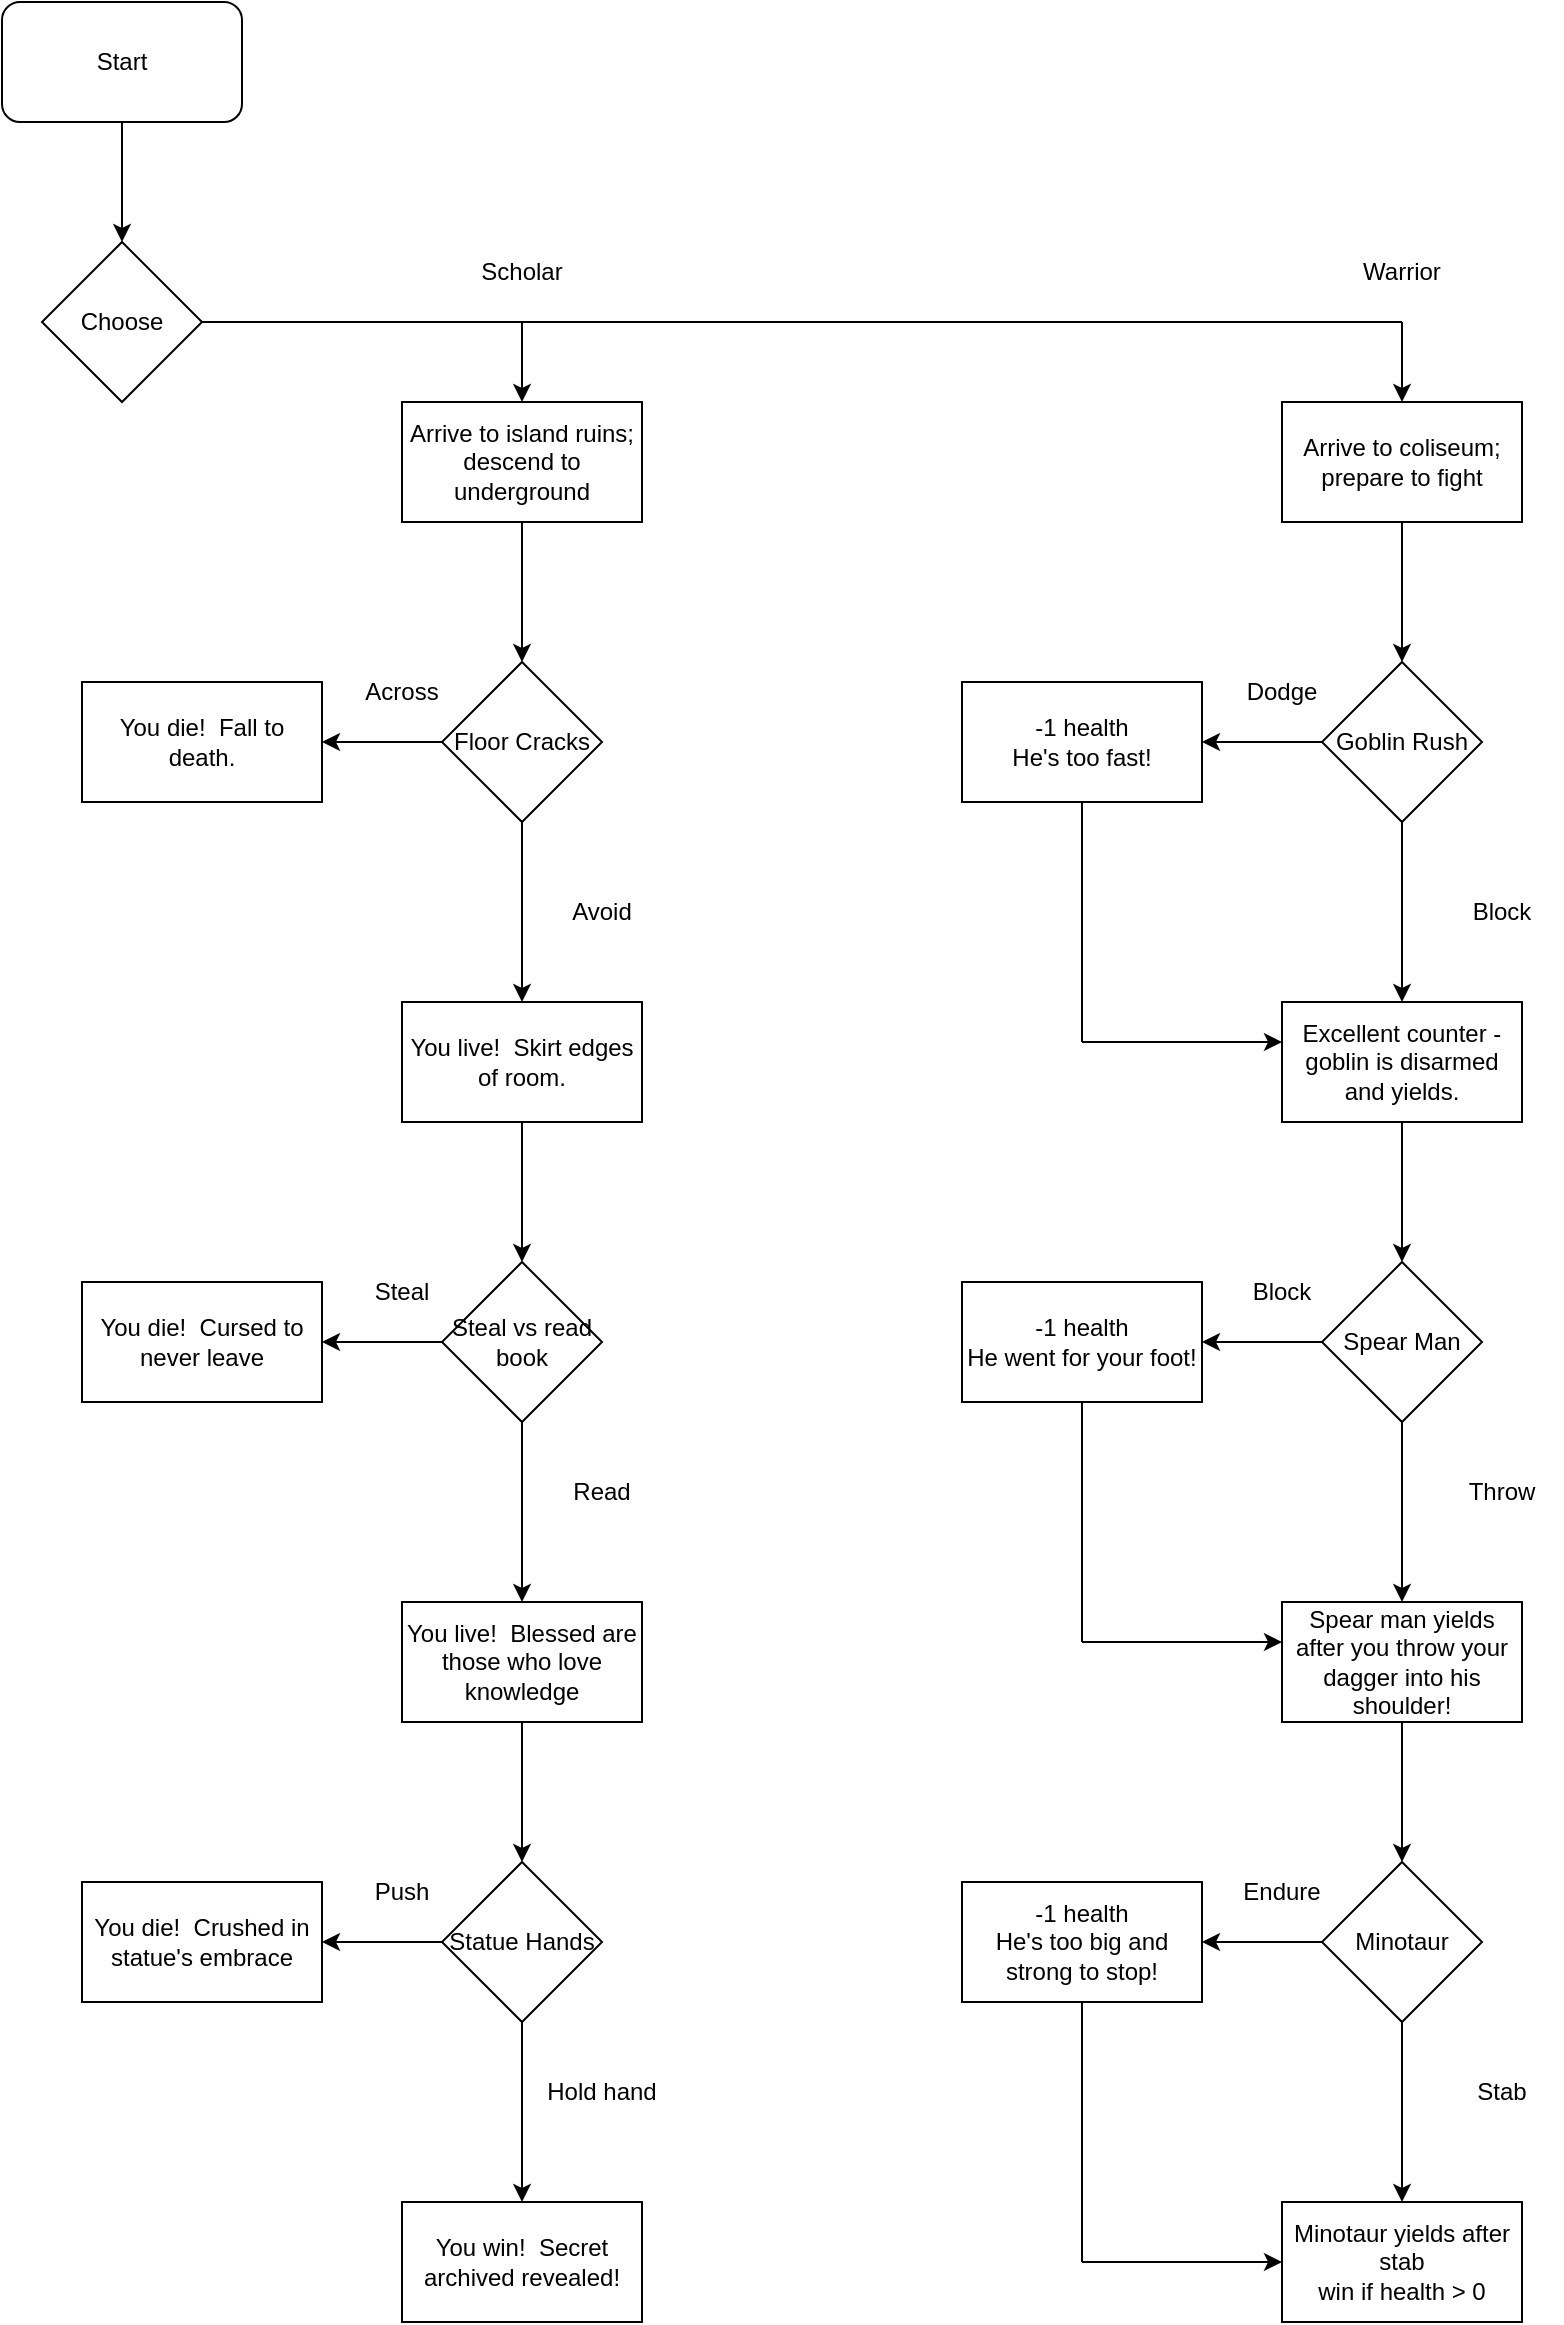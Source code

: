 <mxfile version="20.1.1" type="device"><diagram id="C5RBs43oDa-KdzZeNtuy" name="Page-1"><mxGraphModel dx="1346" dy="943" grid="1" gridSize="10" guides="1" tooltips="1" connect="1" arrows="1" fold="1" page="1" pageScale="1" pageWidth="827" pageHeight="1169" math="0" shadow="0"><root><mxCell id="WIyWlLk6GJQsqaUBKTNV-0"/><mxCell id="WIyWlLk6GJQsqaUBKTNV-1" parent="WIyWlLk6GJQsqaUBKTNV-0"/><mxCell id="4lW-A2H7B9BOKzJPqfDf-0" value="Start" style="rounded=1;whiteSpace=wrap;html=1;" vertex="1" parent="WIyWlLk6GJQsqaUBKTNV-1"><mxGeometry width="120" height="60" as="geometry"/></mxCell><mxCell id="4lW-A2H7B9BOKzJPqfDf-1" value="Choose" style="rhombus;whiteSpace=wrap;html=1;" vertex="1" parent="WIyWlLk6GJQsqaUBKTNV-1"><mxGeometry x="20" y="120" width="80" height="80" as="geometry"/></mxCell><mxCell id="4lW-A2H7B9BOKzJPqfDf-2" value="" style="endArrow=classic;html=1;rounded=0;entryX=0.5;entryY=0;entryDx=0;entryDy=0;" edge="1" parent="WIyWlLk6GJQsqaUBKTNV-1" target="4lW-A2H7B9BOKzJPqfDf-1"><mxGeometry width="50" height="50" relative="1" as="geometry"><mxPoint x="60" y="60" as="sourcePoint"/><mxPoint x="110" y="10" as="targetPoint"/></mxGeometry></mxCell><mxCell id="4lW-A2H7B9BOKzJPqfDf-11" value="" style="edgeStyle=orthogonalEdgeStyle;rounded=0;orthogonalLoop=1;jettySize=auto;html=1;" edge="1" parent="WIyWlLk6GJQsqaUBKTNV-1" source="4lW-A2H7B9BOKzJPqfDf-3" target="4lW-A2H7B9BOKzJPqfDf-10"><mxGeometry relative="1" as="geometry"/></mxCell><mxCell id="4lW-A2H7B9BOKzJPqfDf-3" value="Arrive to island ruins; descend to underground" style="rounded=0;whiteSpace=wrap;html=1;" vertex="1" parent="WIyWlLk6GJQsqaUBKTNV-1"><mxGeometry x="200" y="200" width="120" height="60" as="geometry"/></mxCell><mxCell id="4lW-A2H7B9BOKzJPqfDf-31" value="" style="edgeStyle=orthogonalEdgeStyle;rounded=0;orthogonalLoop=1;jettySize=auto;html=1;" edge="1" parent="WIyWlLk6GJQsqaUBKTNV-1" source="4lW-A2H7B9BOKzJPqfDf-4" target="4lW-A2H7B9BOKzJPqfDf-30"><mxGeometry relative="1" as="geometry"/></mxCell><mxCell id="4lW-A2H7B9BOKzJPqfDf-4" value="Arrive to coliseum; prepare to fight" style="rounded=0;whiteSpace=wrap;html=1;" vertex="1" parent="WIyWlLk6GJQsqaUBKTNV-1"><mxGeometry x="640" y="200" width="120" height="60" as="geometry"/></mxCell><mxCell id="4lW-A2H7B9BOKzJPqfDf-5" value="" style="endArrow=none;html=1;rounded=0;" edge="1" parent="WIyWlLk6GJQsqaUBKTNV-1"><mxGeometry width="50" height="50" relative="1" as="geometry"><mxPoint x="100" y="160" as="sourcePoint"/><mxPoint x="700" y="160" as="targetPoint"/></mxGeometry></mxCell><mxCell id="4lW-A2H7B9BOKzJPqfDf-6" value="" style="endArrow=classic;html=1;rounded=0;entryX=0.5;entryY=0;entryDx=0;entryDy=0;" edge="1" parent="WIyWlLk6GJQsqaUBKTNV-1" target="4lW-A2H7B9BOKzJPqfDf-3"><mxGeometry width="50" height="50" relative="1" as="geometry"><mxPoint x="260" y="160" as="sourcePoint"/><mxPoint x="310" y="110" as="targetPoint"/></mxGeometry></mxCell><mxCell id="4lW-A2H7B9BOKzJPqfDf-7" value="" style="endArrow=classic;html=1;rounded=0;entryX=0.5;entryY=0;entryDx=0;entryDy=0;" edge="1" parent="WIyWlLk6GJQsqaUBKTNV-1" target="4lW-A2H7B9BOKzJPqfDf-4"><mxGeometry width="50" height="50" relative="1" as="geometry"><mxPoint x="700" y="160" as="sourcePoint"/><mxPoint x="750" y="110" as="targetPoint"/></mxGeometry></mxCell><mxCell id="4lW-A2H7B9BOKzJPqfDf-8" value="Scholar" style="text;html=1;strokeColor=none;fillColor=none;align=center;verticalAlign=middle;whiteSpace=wrap;rounded=0;" vertex="1" parent="WIyWlLk6GJQsqaUBKTNV-1"><mxGeometry x="230" y="120" width="60" height="30" as="geometry"/></mxCell><mxCell id="4lW-A2H7B9BOKzJPqfDf-9" value="Warrior" style="text;html=1;strokeColor=none;fillColor=none;align=center;verticalAlign=middle;whiteSpace=wrap;rounded=0;" vertex="1" parent="WIyWlLk6GJQsqaUBKTNV-1"><mxGeometry x="670" y="120" width="60" height="30" as="geometry"/></mxCell><mxCell id="4lW-A2H7B9BOKzJPqfDf-13" value="" style="edgeStyle=orthogonalEdgeStyle;rounded=0;orthogonalLoop=1;jettySize=auto;html=1;" edge="1" parent="WIyWlLk6GJQsqaUBKTNV-1" source="4lW-A2H7B9BOKzJPqfDf-10" target="4lW-A2H7B9BOKzJPqfDf-12"><mxGeometry relative="1" as="geometry"/></mxCell><mxCell id="4lW-A2H7B9BOKzJPqfDf-15" value="" style="edgeStyle=orthogonalEdgeStyle;rounded=0;orthogonalLoop=1;jettySize=auto;html=1;" edge="1" parent="WIyWlLk6GJQsqaUBKTNV-1" source="4lW-A2H7B9BOKzJPqfDf-10" target="4lW-A2H7B9BOKzJPqfDf-14"><mxGeometry relative="1" as="geometry"/></mxCell><mxCell id="4lW-A2H7B9BOKzJPqfDf-10" value="Floor Cracks" style="rhombus;whiteSpace=wrap;html=1;rounded=0;" vertex="1" parent="WIyWlLk6GJQsqaUBKTNV-1"><mxGeometry x="220" y="330" width="80" height="80" as="geometry"/></mxCell><mxCell id="4lW-A2H7B9BOKzJPqfDf-12" value="You die!&amp;nbsp; Fall to death." style="whiteSpace=wrap;html=1;rounded=0;" vertex="1" parent="WIyWlLk6GJQsqaUBKTNV-1"><mxGeometry x="40" y="340" width="120" height="60" as="geometry"/></mxCell><mxCell id="4lW-A2H7B9BOKzJPqfDf-17" value="" style="edgeStyle=orthogonalEdgeStyle;rounded=0;orthogonalLoop=1;jettySize=auto;html=1;" edge="1" parent="WIyWlLk6GJQsqaUBKTNV-1" source="4lW-A2H7B9BOKzJPqfDf-14" target="4lW-A2H7B9BOKzJPqfDf-16"><mxGeometry relative="1" as="geometry"/></mxCell><mxCell id="4lW-A2H7B9BOKzJPqfDf-14" value="You live!&amp;nbsp; Skirt edges of room." style="whiteSpace=wrap;html=1;rounded=0;" vertex="1" parent="WIyWlLk6GJQsqaUBKTNV-1"><mxGeometry x="200" y="500" width="120" height="60" as="geometry"/></mxCell><mxCell id="4lW-A2H7B9BOKzJPqfDf-19" value="" style="edgeStyle=orthogonalEdgeStyle;rounded=0;orthogonalLoop=1;jettySize=auto;html=1;" edge="1" parent="WIyWlLk6GJQsqaUBKTNV-1" source="4lW-A2H7B9BOKzJPqfDf-16" target="4lW-A2H7B9BOKzJPqfDf-18"><mxGeometry relative="1" as="geometry"/></mxCell><mxCell id="4lW-A2H7B9BOKzJPqfDf-21" value="" style="edgeStyle=orthogonalEdgeStyle;rounded=0;orthogonalLoop=1;jettySize=auto;html=1;" edge="1" parent="WIyWlLk6GJQsqaUBKTNV-1" source="4lW-A2H7B9BOKzJPqfDf-16" target="4lW-A2H7B9BOKzJPqfDf-20"><mxGeometry relative="1" as="geometry"/></mxCell><mxCell id="4lW-A2H7B9BOKzJPqfDf-16" value="Steal vs read book" style="rhombus;whiteSpace=wrap;html=1;rounded=0;" vertex="1" parent="WIyWlLk6GJQsqaUBKTNV-1"><mxGeometry x="220" y="630" width="80" height="80" as="geometry"/></mxCell><mxCell id="4lW-A2H7B9BOKzJPqfDf-18" value="You die!&amp;nbsp; Cursed to never leave" style="whiteSpace=wrap;html=1;rounded=0;" vertex="1" parent="WIyWlLk6GJQsqaUBKTNV-1"><mxGeometry x="40" y="640" width="120" height="60" as="geometry"/></mxCell><mxCell id="4lW-A2H7B9BOKzJPqfDf-23" value="" style="edgeStyle=orthogonalEdgeStyle;rounded=0;orthogonalLoop=1;jettySize=auto;html=1;" edge="1" parent="WIyWlLk6GJQsqaUBKTNV-1" source="4lW-A2H7B9BOKzJPqfDf-20" target="4lW-A2H7B9BOKzJPqfDf-22"><mxGeometry relative="1" as="geometry"/></mxCell><mxCell id="4lW-A2H7B9BOKzJPqfDf-20" value="You live!&amp;nbsp; Blessed are those who love knowledge" style="whiteSpace=wrap;html=1;rounded=0;" vertex="1" parent="WIyWlLk6GJQsqaUBKTNV-1"><mxGeometry x="200" y="800" width="120" height="60" as="geometry"/></mxCell><mxCell id="4lW-A2H7B9BOKzJPqfDf-27" value="" style="edgeStyle=orthogonalEdgeStyle;rounded=0;orthogonalLoop=1;jettySize=auto;html=1;" edge="1" parent="WIyWlLk6GJQsqaUBKTNV-1" source="4lW-A2H7B9BOKzJPqfDf-22" target="4lW-A2H7B9BOKzJPqfDf-26"><mxGeometry relative="1" as="geometry"/></mxCell><mxCell id="4lW-A2H7B9BOKzJPqfDf-29" value="" style="edgeStyle=orthogonalEdgeStyle;rounded=0;orthogonalLoop=1;jettySize=auto;html=1;" edge="1" parent="WIyWlLk6GJQsqaUBKTNV-1" source="4lW-A2H7B9BOKzJPqfDf-22" target="4lW-A2H7B9BOKzJPqfDf-28"><mxGeometry relative="1" as="geometry"/></mxCell><mxCell id="4lW-A2H7B9BOKzJPqfDf-22" value="Statue Hands" style="rhombus;whiteSpace=wrap;html=1;rounded=0;" vertex="1" parent="WIyWlLk6GJQsqaUBKTNV-1"><mxGeometry x="220" y="930" width="80" height="80" as="geometry"/></mxCell><mxCell id="4lW-A2H7B9BOKzJPqfDf-26" value="You die!&amp;nbsp; Crushed in statue's embrace" style="whiteSpace=wrap;html=1;rounded=0;" vertex="1" parent="WIyWlLk6GJQsqaUBKTNV-1"><mxGeometry x="40" y="940" width="120" height="60" as="geometry"/></mxCell><mxCell id="4lW-A2H7B9BOKzJPqfDf-28" value="You win!&amp;nbsp; Secret archived revealed!" style="whiteSpace=wrap;html=1;rounded=0;" vertex="1" parent="WIyWlLk6GJQsqaUBKTNV-1"><mxGeometry x="200" y="1100" width="120" height="60" as="geometry"/></mxCell><mxCell id="4lW-A2H7B9BOKzJPqfDf-33" value="" style="edgeStyle=orthogonalEdgeStyle;rounded=0;orthogonalLoop=1;jettySize=auto;html=1;" edge="1" parent="WIyWlLk6GJQsqaUBKTNV-1" source="4lW-A2H7B9BOKzJPqfDf-30" target="4lW-A2H7B9BOKzJPqfDf-32"><mxGeometry relative="1" as="geometry"/></mxCell><mxCell id="4lW-A2H7B9BOKzJPqfDf-35" value="" style="edgeStyle=orthogonalEdgeStyle;rounded=0;orthogonalLoop=1;jettySize=auto;html=1;" edge="1" parent="WIyWlLk6GJQsqaUBKTNV-1" source="4lW-A2H7B9BOKzJPqfDf-30" target="4lW-A2H7B9BOKzJPqfDf-34"><mxGeometry relative="1" as="geometry"/></mxCell><mxCell id="4lW-A2H7B9BOKzJPqfDf-30" value="Goblin Rush" style="rhombus;whiteSpace=wrap;html=1;rounded=0;" vertex="1" parent="WIyWlLk6GJQsqaUBKTNV-1"><mxGeometry x="660" y="330" width="80" height="80" as="geometry"/></mxCell><mxCell id="4lW-A2H7B9BOKzJPqfDf-32" value="&lt;div&gt;-1 health&lt;/div&gt;&lt;div&gt;He's too fast!&lt;br&gt;&lt;/div&gt;" style="whiteSpace=wrap;html=1;rounded=0;" vertex="1" parent="WIyWlLk6GJQsqaUBKTNV-1"><mxGeometry x="480" y="340" width="120" height="60" as="geometry"/></mxCell><mxCell id="4lW-A2H7B9BOKzJPqfDf-37" value="" style="edgeStyle=orthogonalEdgeStyle;rounded=0;orthogonalLoop=1;jettySize=auto;html=1;" edge="1" parent="WIyWlLk6GJQsqaUBKTNV-1" source="4lW-A2H7B9BOKzJPqfDf-34" target="4lW-A2H7B9BOKzJPqfDf-36"><mxGeometry relative="1" as="geometry"/></mxCell><mxCell id="4lW-A2H7B9BOKzJPqfDf-34" value="Excellent counter - goblin is disarmed and yields." style="whiteSpace=wrap;html=1;rounded=0;" vertex="1" parent="WIyWlLk6GJQsqaUBKTNV-1"><mxGeometry x="640" y="500" width="120" height="60" as="geometry"/></mxCell><mxCell id="4lW-A2H7B9BOKzJPqfDf-39" value="" style="edgeStyle=orthogonalEdgeStyle;rounded=0;orthogonalLoop=1;jettySize=auto;html=1;" edge="1" parent="WIyWlLk6GJQsqaUBKTNV-1" source="4lW-A2H7B9BOKzJPqfDf-36" target="4lW-A2H7B9BOKzJPqfDf-38"><mxGeometry relative="1" as="geometry"/></mxCell><mxCell id="4lW-A2H7B9BOKzJPqfDf-41" value="" style="edgeStyle=orthogonalEdgeStyle;rounded=0;orthogonalLoop=1;jettySize=auto;html=1;" edge="1" parent="WIyWlLk6GJQsqaUBKTNV-1" source="4lW-A2H7B9BOKzJPqfDf-36" target="4lW-A2H7B9BOKzJPqfDf-40"><mxGeometry relative="1" as="geometry"/></mxCell><mxCell id="4lW-A2H7B9BOKzJPqfDf-36" value="Spear Man" style="rhombus;whiteSpace=wrap;html=1;rounded=0;" vertex="1" parent="WIyWlLk6GJQsqaUBKTNV-1"><mxGeometry x="660" y="630" width="80" height="80" as="geometry"/></mxCell><mxCell id="4lW-A2H7B9BOKzJPqfDf-38" value="&lt;div&gt;-1 health&lt;/div&gt;&lt;div&gt;He went for your foot!&lt;br&gt;&lt;/div&gt;" style="whiteSpace=wrap;html=1;rounded=0;" vertex="1" parent="WIyWlLk6GJQsqaUBKTNV-1"><mxGeometry x="480" y="640" width="120" height="60" as="geometry"/></mxCell><mxCell id="4lW-A2H7B9BOKzJPqfDf-43" value="" style="edgeStyle=orthogonalEdgeStyle;rounded=0;orthogonalLoop=1;jettySize=auto;html=1;" edge="1" parent="WIyWlLk6GJQsqaUBKTNV-1" source="4lW-A2H7B9BOKzJPqfDf-40" target="4lW-A2H7B9BOKzJPqfDf-42"><mxGeometry relative="1" as="geometry"/></mxCell><mxCell id="4lW-A2H7B9BOKzJPqfDf-40" value="Spear man yields after you throw your dagger into his shoulder!" style="whiteSpace=wrap;html=1;rounded=0;" vertex="1" parent="WIyWlLk6GJQsqaUBKTNV-1"><mxGeometry x="640" y="800" width="120" height="60" as="geometry"/></mxCell><mxCell id="4lW-A2H7B9BOKzJPqfDf-45" value="" style="edgeStyle=orthogonalEdgeStyle;rounded=0;orthogonalLoop=1;jettySize=auto;html=1;" edge="1" parent="WIyWlLk6GJQsqaUBKTNV-1" source="4lW-A2H7B9BOKzJPqfDf-42" target="4lW-A2H7B9BOKzJPqfDf-44"><mxGeometry relative="1" as="geometry"/></mxCell><mxCell id="4lW-A2H7B9BOKzJPqfDf-47" value="" style="edgeStyle=orthogonalEdgeStyle;rounded=0;orthogonalLoop=1;jettySize=auto;html=1;" edge="1" parent="WIyWlLk6GJQsqaUBKTNV-1" source="4lW-A2H7B9BOKzJPqfDf-42" target="4lW-A2H7B9BOKzJPqfDf-46"><mxGeometry relative="1" as="geometry"/></mxCell><mxCell id="4lW-A2H7B9BOKzJPqfDf-42" value="Minotaur" style="rhombus;whiteSpace=wrap;html=1;rounded=0;" vertex="1" parent="WIyWlLk6GJQsqaUBKTNV-1"><mxGeometry x="660" y="930" width="80" height="80" as="geometry"/></mxCell><mxCell id="4lW-A2H7B9BOKzJPqfDf-44" value="&lt;div&gt;-1 health&lt;/div&gt;&lt;div&gt;He's too big and strong to stop!&lt;br&gt;&lt;/div&gt;" style="whiteSpace=wrap;html=1;rounded=0;" vertex="1" parent="WIyWlLk6GJQsqaUBKTNV-1"><mxGeometry x="480" y="940" width="120" height="60" as="geometry"/></mxCell><mxCell id="4lW-A2H7B9BOKzJPqfDf-46" value="&lt;div&gt;Minotaur yields after stab&lt;/div&gt;&lt;div&gt;win if health &amp;gt; 0&lt;br&gt;&lt;/div&gt;" style="whiteSpace=wrap;html=1;rounded=0;" vertex="1" parent="WIyWlLk6GJQsqaUBKTNV-1"><mxGeometry x="640" y="1100" width="120" height="60" as="geometry"/></mxCell><mxCell id="4lW-A2H7B9BOKzJPqfDf-48" value="Across" style="text;html=1;strokeColor=none;fillColor=none;align=center;verticalAlign=middle;whiteSpace=wrap;rounded=0;" vertex="1" parent="WIyWlLk6GJQsqaUBKTNV-1"><mxGeometry x="170" y="330" width="60" height="30" as="geometry"/></mxCell><mxCell id="4lW-A2H7B9BOKzJPqfDf-50" value="Avoid" style="text;html=1;strokeColor=none;fillColor=none;align=center;verticalAlign=middle;whiteSpace=wrap;rounded=0;" vertex="1" parent="WIyWlLk6GJQsqaUBKTNV-1"><mxGeometry x="270" y="440" width="60" height="30" as="geometry"/></mxCell><mxCell id="4lW-A2H7B9BOKzJPqfDf-51" value="Steal" style="text;html=1;strokeColor=none;fillColor=none;align=center;verticalAlign=middle;whiteSpace=wrap;rounded=0;" vertex="1" parent="WIyWlLk6GJQsqaUBKTNV-1"><mxGeometry x="170" y="630" width="60" height="30" as="geometry"/></mxCell><mxCell id="4lW-A2H7B9BOKzJPqfDf-52" value="Read" style="text;html=1;strokeColor=none;fillColor=none;align=center;verticalAlign=middle;whiteSpace=wrap;rounded=0;" vertex="1" parent="WIyWlLk6GJQsqaUBKTNV-1"><mxGeometry x="270" y="730" width="60" height="30" as="geometry"/></mxCell><mxCell id="4lW-A2H7B9BOKzJPqfDf-53" value="Push" style="text;html=1;strokeColor=none;fillColor=none;align=center;verticalAlign=middle;whiteSpace=wrap;rounded=0;" vertex="1" parent="WIyWlLk6GJQsqaUBKTNV-1"><mxGeometry x="170" y="930" width="60" height="30" as="geometry"/></mxCell><mxCell id="4lW-A2H7B9BOKzJPqfDf-54" value="Hold hand" style="text;html=1;strokeColor=none;fillColor=none;align=center;verticalAlign=middle;whiteSpace=wrap;rounded=0;" vertex="1" parent="WIyWlLk6GJQsqaUBKTNV-1"><mxGeometry x="270" y="1030" width="60" height="30" as="geometry"/></mxCell><mxCell id="4lW-A2H7B9BOKzJPqfDf-55" value="Dodge" style="text;html=1;strokeColor=none;fillColor=none;align=center;verticalAlign=middle;whiteSpace=wrap;rounded=0;" vertex="1" parent="WIyWlLk6GJQsqaUBKTNV-1"><mxGeometry x="610" y="330" width="60" height="30" as="geometry"/></mxCell><mxCell id="4lW-A2H7B9BOKzJPqfDf-56" value="Block" style="text;html=1;strokeColor=none;fillColor=none;align=center;verticalAlign=middle;whiteSpace=wrap;rounded=0;" vertex="1" parent="WIyWlLk6GJQsqaUBKTNV-1"><mxGeometry x="720" y="440" width="60" height="30" as="geometry"/></mxCell><mxCell id="4lW-A2H7B9BOKzJPqfDf-57" value="Block" style="text;html=1;strokeColor=none;fillColor=none;align=center;verticalAlign=middle;whiteSpace=wrap;rounded=0;" vertex="1" parent="WIyWlLk6GJQsqaUBKTNV-1"><mxGeometry x="610" y="630" width="60" height="30" as="geometry"/></mxCell><mxCell id="4lW-A2H7B9BOKzJPqfDf-58" value="Throw" style="text;html=1;strokeColor=none;fillColor=none;align=center;verticalAlign=middle;whiteSpace=wrap;rounded=0;" vertex="1" parent="WIyWlLk6GJQsqaUBKTNV-1"><mxGeometry x="720" y="730" width="60" height="30" as="geometry"/></mxCell><mxCell id="4lW-A2H7B9BOKzJPqfDf-59" value="Endure" style="text;html=1;strokeColor=none;fillColor=none;align=center;verticalAlign=middle;whiteSpace=wrap;rounded=0;" vertex="1" parent="WIyWlLk6GJQsqaUBKTNV-1"><mxGeometry x="610" y="930" width="60" height="30" as="geometry"/></mxCell><mxCell id="4lW-A2H7B9BOKzJPqfDf-60" value="Stab" style="text;html=1;strokeColor=none;fillColor=none;align=center;verticalAlign=middle;whiteSpace=wrap;rounded=0;" vertex="1" parent="WIyWlLk6GJQsqaUBKTNV-1"><mxGeometry x="720" y="1030" width="60" height="30" as="geometry"/></mxCell><mxCell id="4lW-A2H7B9BOKzJPqfDf-62" value="" style="endArrow=none;html=1;rounded=0;" edge="1" parent="WIyWlLk6GJQsqaUBKTNV-1"><mxGeometry width="50" height="50" relative="1" as="geometry"><mxPoint x="540" y="520" as="sourcePoint"/><mxPoint x="540" y="400" as="targetPoint"/></mxGeometry></mxCell><mxCell id="4lW-A2H7B9BOKzJPqfDf-63" value="" style="endArrow=classic;html=1;rounded=0;" edge="1" parent="WIyWlLk6GJQsqaUBKTNV-1"><mxGeometry width="50" height="50" relative="1" as="geometry"><mxPoint x="540" y="520" as="sourcePoint"/><mxPoint x="640" y="520" as="targetPoint"/></mxGeometry></mxCell><mxCell id="4lW-A2H7B9BOKzJPqfDf-64" value="" style="endArrow=none;html=1;rounded=0;" edge="1" parent="WIyWlLk6GJQsqaUBKTNV-1"><mxGeometry width="50" height="50" relative="1" as="geometry"><mxPoint x="540" y="820" as="sourcePoint"/><mxPoint x="540" y="700" as="targetPoint"/></mxGeometry></mxCell><mxCell id="4lW-A2H7B9BOKzJPqfDf-65" value="" style="endArrow=classic;html=1;rounded=0;" edge="1" parent="WIyWlLk6GJQsqaUBKTNV-1"><mxGeometry width="50" height="50" relative="1" as="geometry"><mxPoint x="540" y="820" as="sourcePoint"/><mxPoint x="640" y="820" as="targetPoint"/></mxGeometry></mxCell><mxCell id="4lW-A2H7B9BOKzJPqfDf-66" value="" style="endArrow=none;html=1;rounded=0;" edge="1" parent="WIyWlLk6GJQsqaUBKTNV-1"><mxGeometry width="50" height="50" relative="1" as="geometry"><mxPoint x="540" y="1130" as="sourcePoint"/><mxPoint x="540" y="1000" as="targetPoint"/></mxGeometry></mxCell><mxCell id="4lW-A2H7B9BOKzJPqfDf-72" value="" style="endArrow=classic;html=1;rounded=0;entryX=0;entryY=0.5;entryDx=0;entryDy=0;" edge="1" parent="WIyWlLk6GJQsqaUBKTNV-1" target="4lW-A2H7B9BOKzJPqfDf-46"><mxGeometry width="50" height="50" relative="1" as="geometry"><mxPoint x="540" y="1130" as="sourcePoint"/><mxPoint x="590" y="1080" as="targetPoint"/></mxGeometry></mxCell></root></mxGraphModel></diagram></mxfile>